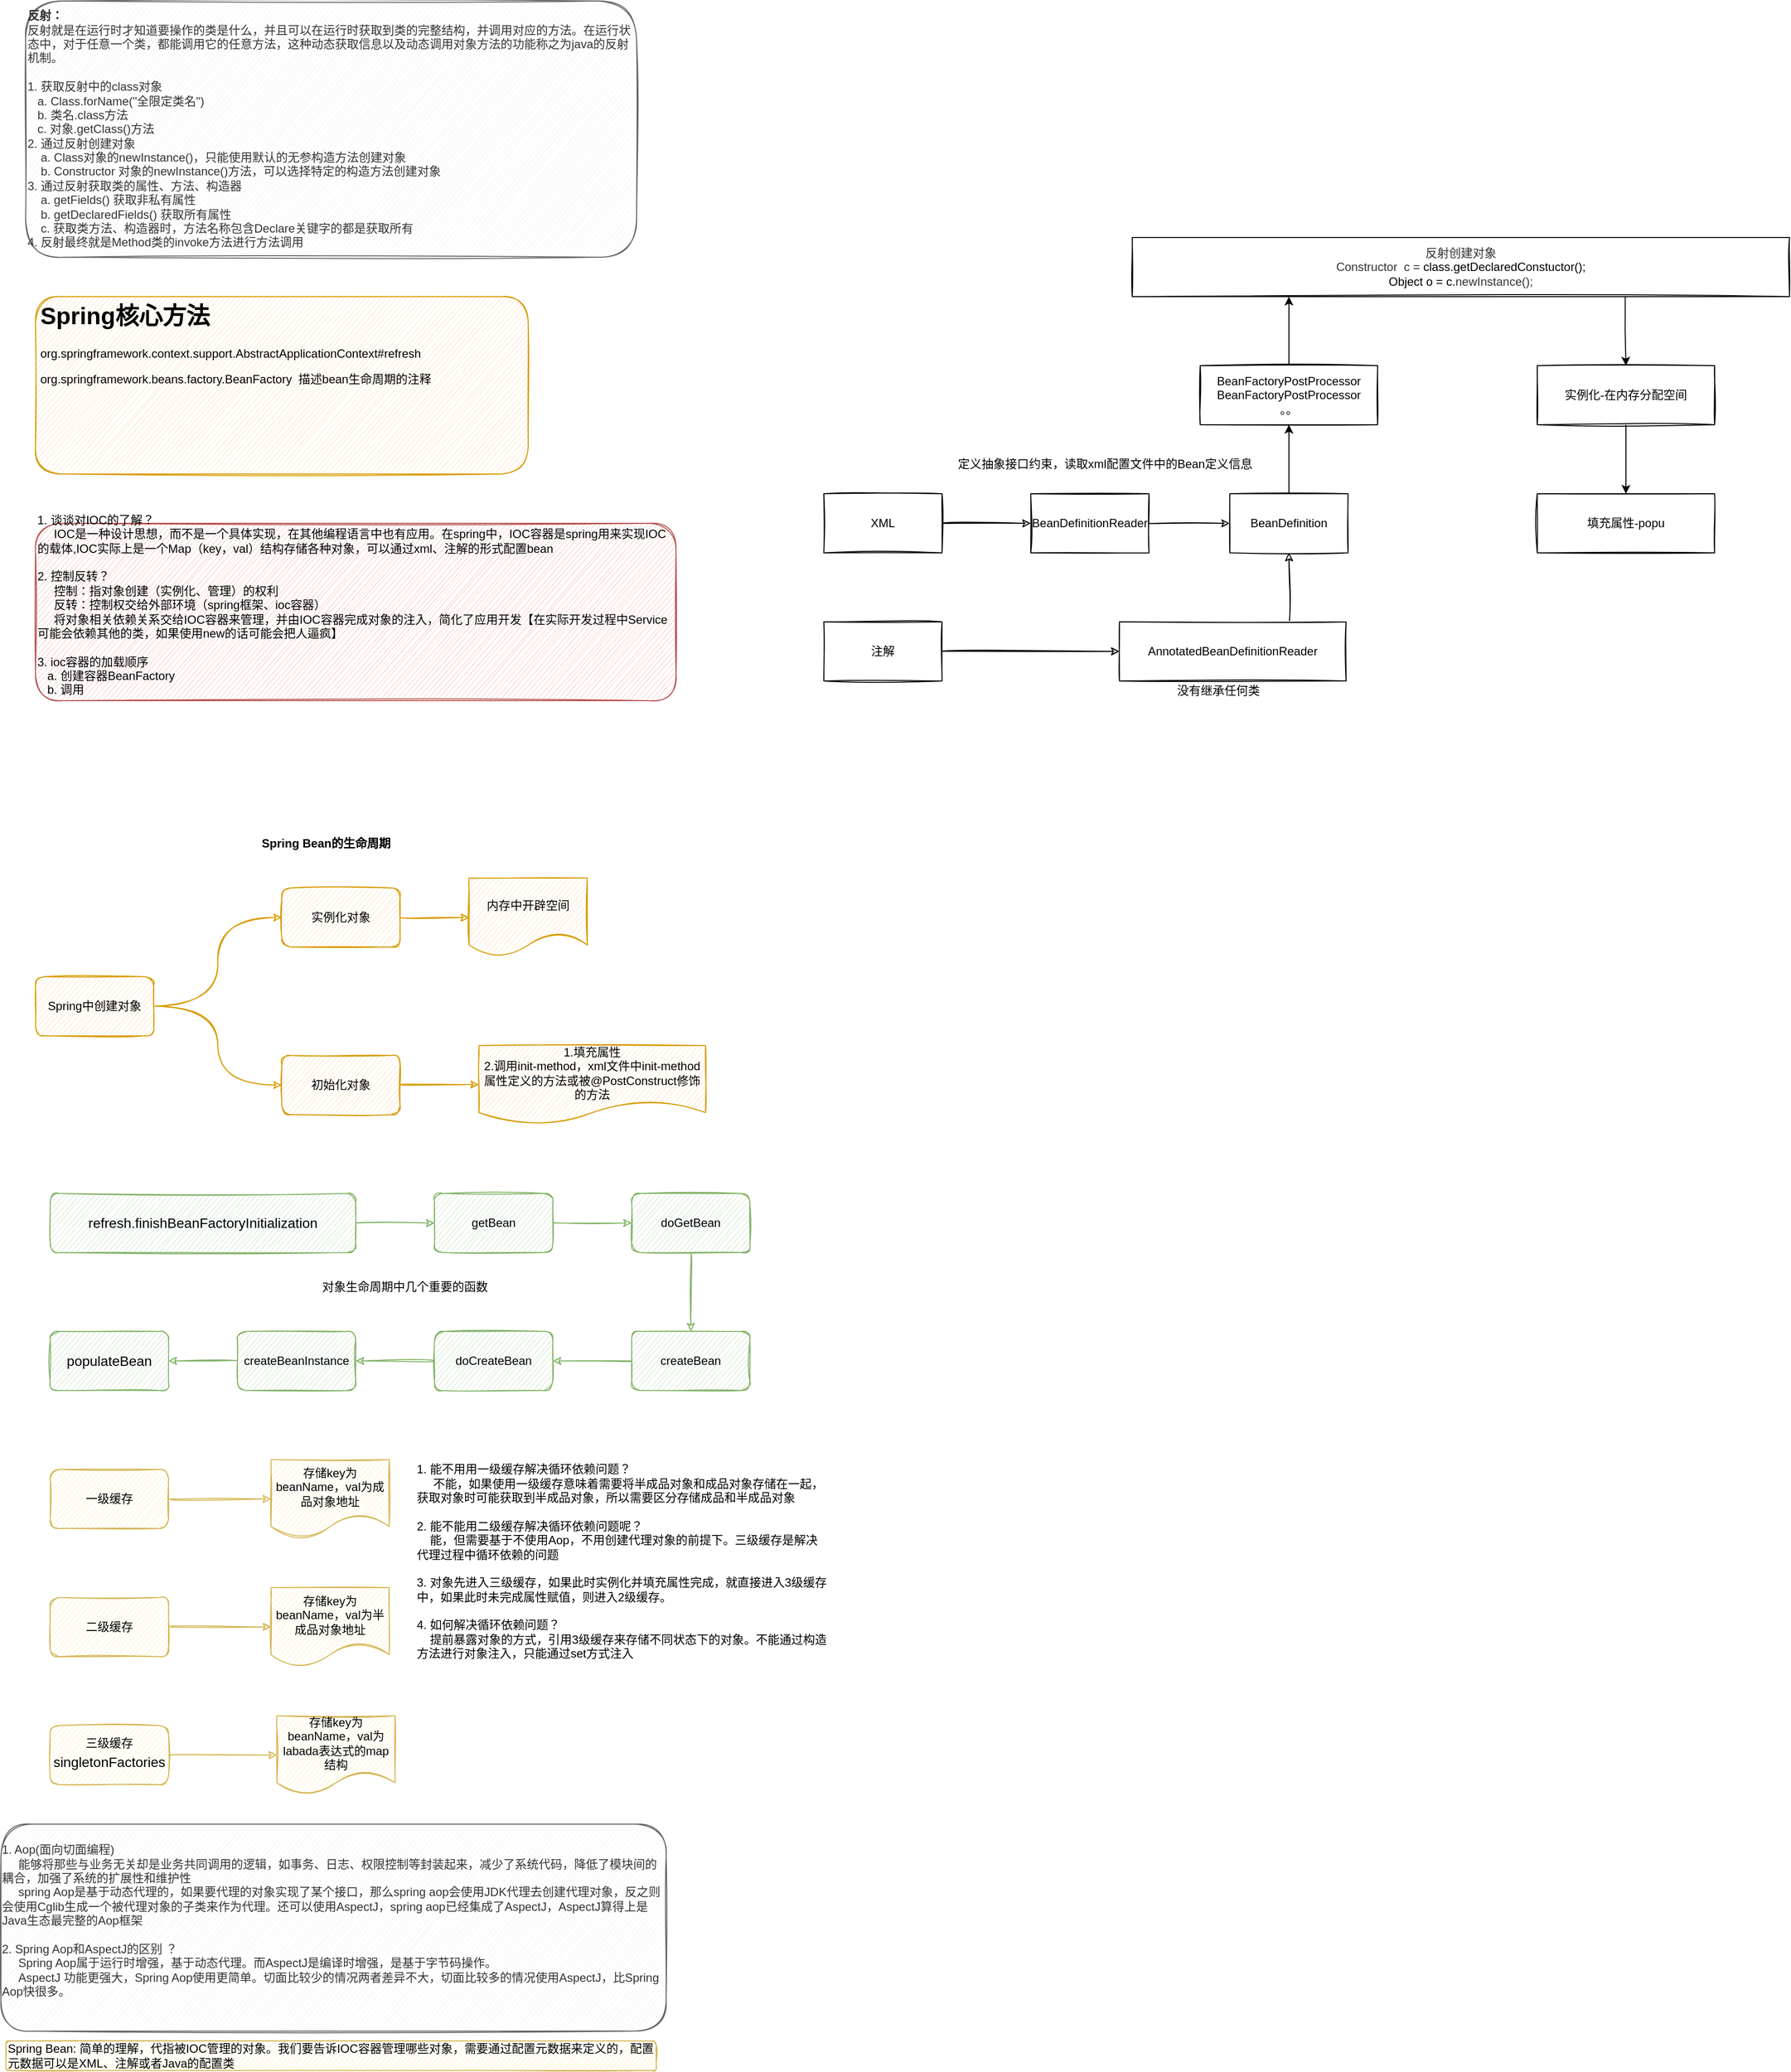 <mxfile version="16.1.0" type="github">
  <diagram id="OU4eNydrIUp-uReHMDS9" name="第 1 页">
    <mxGraphModel dx="1022" dy="1571" grid="1" gridSize="10" guides="1" tooltips="1" connect="1" arrows="1" fold="1" page="1" pageScale="1" pageWidth="827" pageHeight="1169" math="0" shadow="0">
      <root>
        <mxCell id="0" />
        <mxCell id="1" parent="0" />
        <mxCell id="L3zEdKHz1LLwuw3hhf_Q-4" style="edgeStyle=orthogonalEdgeStyle;rounded=1;orthogonalLoop=1;jettySize=auto;html=1;exitX=1;exitY=0.5;exitDx=0;exitDy=0;entryX=0;entryY=0.5;entryDx=0;entryDy=0;fillColor=#ffe6cc;strokeColor=#d79b00;sketch=1;curved=1;" parent="1" source="L3zEdKHz1LLwuw3hhf_Q-1" target="L3zEdKHz1LLwuw3hhf_Q-2" edge="1">
          <mxGeometry relative="1" as="geometry" />
        </mxCell>
        <mxCell id="L3zEdKHz1LLwuw3hhf_Q-5" style="edgeStyle=orthogonalEdgeStyle;rounded=1;orthogonalLoop=1;jettySize=auto;html=1;exitX=1;exitY=0.5;exitDx=0;exitDy=0;entryX=0;entryY=0.5;entryDx=0;entryDy=0;fillColor=#ffe6cc;strokeColor=#d79b00;sketch=1;curved=1;" parent="1" source="L3zEdKHz1LLwuw3hhf_Q-1" target="L3zEdKHz1LLwuw3hhf_Q-3" edge="1">
          <mxGeometry relative="1" as="geometry" />
        </mxCell>
        <mxCell id="L3zEdKHz1LLwuw3hhf_Q-1" value="Spring中创建对象" style="rounded=1;whiteSpace=wrap;html=1;fillColor=#ffe6cc;strokeColor=#d79b00;sketch=1;" parent="1" vertex="1">
          <mxGeometry x="70" y="690" width="120" height="60" as="geometry" />
        </mxCell>
        <mxCell id="L3zEdKHz1LLwuw3hhf_Q-11" style="edgeStyle=orthogonalEdgeStyle;rounded=1;orthogonalLoop=1;jettySize=auto;html=1;exitX=1;exitY=0.5;exitDx=0;exitDy=0;entryX=0;entryY=0.5;entryDx=0;entryDy=0;fillColor=#ffe6cc;strokeColor=#d79b00;sketch=1;curved=1;" parent="1" source="L3zEdKHz1LLwuw3hhf_Q-2" target="L3zEdKHz1LLwuw3hhf_Q-8" edge="1">
          <mxGeometry relative="1" as="geometry" />
        </mxCell>
        <mxCell id="L3zEdKHz1LLwuw3hhf_Q-2" value="实例化对象" style="rounded=1;whiteSpace=wrap;html=1;fillColor=#ffe6cc;strokeColor=#d79b00;sketch=1;" parent="1" vertex="1">
          <mxGeometry x="320" y="600" width="120" height="60" as="geometry" />
        </mxCell>
        <mxCell id="L3zEdKHz1LLwuw3hhf_Q-10" style="edgeStyle=orthogonalEdgeStyle;rounded=1;orthogonalLoop=1;jettySize=auto;html=1;exitX=1;exitY=0.5;exitDx=0;exitDy=0;entryX=0;entryY=0.5;entryDx=0;entryDy=0;fillColor=#ffe6cc;strokeColor=#d79b00;sketch=1;curved=1;" parent="1" edge="1">
          <mxGeometry relative="1" as="geometry">
            <mxPoint x="440" y="799.5" as="sourcePoint" />
            <mxPoint x="520" y="799.5" as="targetPoint" />
          </mxGeometry>
        </mxCell>
        <mxCell id="L3zEdKHz1LLwuw3hhf_Q-3" value="初始化对象" style="rounded=1;whiteSpace=wrap;html=1;fillColor=#ffe6cc;strokeColor=#d79b00;sketch=1;" parent="1" vertex="1">
          <mxGeometry x="320" y="770" width="120" height="60" as="geometry" />
        </mxCell>
        <mxCell id="L3zEdKHz1LLwuw3hhf_Q-8" value="内存中开辟空间" style="shape=document;whiteSpace=wrap;html=1;boundedLbl=1;fillColor=#ffe6cc;strokeColor=#d79b00;sketch=1;rounded=1;" parent="1" vertex="1">
          <mxGeometry x="510" y="590" width="120" height="80" as="geometry" />
        </mxCell>
        <mxCell id="L3zEdKHz1LLwuw3hhf_Q-9" value="1.填充属性&lt;br&gt;2.调用init-method，xml文件中init-method属性定义的方法或被@PostConstruct修饰的方法" style="shape=document;whiteSpace=wrap;html=1;boundedLbl=1;fillColor=#ffe6cc;strokeColor=#d79b00;sketch=1;rounded=1;" parent="1" vertex="1">
          <mxGeometry x="520" y="760" width="230" height="80" as="geometry" />
        </mxCell>
        <mxCell id="L3zEdKHz1LLwuw3hhf_Q-12" value="&lt;h1&gt;Spring核心方法&lt;/h1&gt;&lt;p&gt;org.springframework.context.support.AbstractApplicationContext#refresh&lt;/p&gt;&lt;p&gt;org.springframework.beans.factory.BeanFactory&amp;nbsp; 描述bean生命周期的注释&lt;/p&gt;&lt;p&gt;&lt;br&gt;&lt;/p&gt;" style="text;html=1;strokeColor=#d79b00;fillColor=#ffe6cc;spacing=5;spacingTop=-20;whiteSpace=wrap;overflow=hidden;rounded=1;sketch=1;" parent="1" vertex="1">
          <mxGeometry x="70" width="500" height="180" as="geometry" />
        </mxCell>
        <mxCell id="L3zEdKHz1LLwuw3hhf_Q-15" style="edgeStyle=orthogonalEdgeStyle;rounded=1;orthogonalLoop=1;jettySize=auto;html=1;exitX=1;exitY=0.5;exitDx=0;exitDy=0;fillColor=#d5e8d4;strokeColor=#82b366;sketch=1;curved=1;" parent="1" source="L3zEdKHz1LLwuw3hhf_Q-13" target="L3zEdKHz1LLwuw3hhf_Q-14" edge="1">
          <mxGeometry relative="1" as="geometry" />
        </mxCell>
        <mxCell id="L3zEdKHz1LLwuw3hhf_Q-13" value="&lt;div style=&quot;text-align: left ; line-height: 1.75 ; font-size: 14px&quot;&gt;refresh.&lt;span&gt;finishBeanFactoryInitialization&lt;/span&gt;&lt;/div&gt;" style="rounded=1;whiteSpace=wrap;html=1;fillColor=#d5e8d4;strokeColor=#82b366;sketch=1;" parent="1" vertex="1">
          <mxGeometry x="85" y="910" width="310" height="60" as="geometry" />
        </mxCell>
        <mxCell id="L3zEdKHz1LLwuw3hhf_Q-17" style="edgeStyle=orthogonalEdgeStyle;rounded=1;orthogonalLoop=1;jettySize=auto;html=1;exitX=1;exitY=0.5;exitDx=0;exitDy=0;entryX=0;entryY=0.5;entryDx=0;entryDy=0;fillColor=#d5e8d4;strokeColor=#82b366;sketch=1;curved=1;" parent="1" source="L3zEdKHz1LLwuw3hhf_Q-14" target="L3zEdKHz1LLwuw3hhf_Q-16" edge="1">
          <mxGeometry relative="1" as="geometry" />
        </mxCell>
        <mxCell id="L3zEdKHz1LLwuw3hhf_Q-14" value="getBean" style="rounded=1;whiteSpace=wrap;html=1;fillColor=#d5e8d4;strokeColor=#82b366;sketch=1;" parent="1" vertex="1">
          <mxGeometry x="475" y="910" width="120" height="60" as="geometry" />
        </mxCell>
        <mxCell id="L3zEdKHz1LLwuw3hhf_Q-19" style="edgeStyle=orthogonalEdgeStyle;rounded=1;orthogonalLoop=1;jettySize=auto;html=1;exitX=0.5;exitY=1;exitDx=0;exitDy=0;entryX=0.5;entryY=0;entryDx=0;entryDy=0;fillColor=#d5e8d4;strokeColor=#82b366;sketch=1;curved=1;" parent="1" source="L3zEdKHz1LLwuw3hhf_Q-16" target="L3zEdKHz1LLwuw3hhf_Q-18" edge="1">
          <mxGeometry relative="1" as="geometry" />
        </mxCell>
        <mxCell id="L3zEdKHz1LLwuw3hhf_Q-16" value="doGetBean" style="rounded=1;whiteSpace=wrap;html=1;fillColor=#d5e8d4;strokeColor=#82b366;sketch=1;" parent="1" vertex="1">
          <mxGeometry x="675" y="910" width="120" height="60" as="geometry" />
        </mxCell>
        <mxCell id="L3zEdKHz1LLwuw3hhf_Q-25" style="edgeStyle=orthogonalEdgeStyle;rounded=1;orthogonalLoop=1;jettySize=auto;html=1;exitX=0;exitY=0.5;exitDx=0;exitDy=0;entryX=1;entryY=0.5;entryDx=0;entryDy=0;fillColor=#d5e8d4;strokeColor=#82b366;sketch=1;curved=1;" parent="1" source="L3zEdKHz1LLwuw3hhf_Q-18" target="L3zEdKHz1LLwuw3hhf_Q-20" edge="1">
          <mxGeometry relative="1" as="geometry" />
        </mxCell>
        <mxCell id="L3zEdKHz1LLwuw3hhf_Q-18" value="createBean" style="rounded=1;whiteSpace=wrap;html=1;fillColor=#d5e8d4;strokeColor=#82b366;sketch=1;" parent="1" vertex="1">
          <mxGeometry x="675" y="1050" width="120" height="60" as="geometry" />
        </mxCell>
        <mxCell id="L3zEdKHz1LLwuw3hhf_Q-24" style="edgeStyle=orthogonalEdgeStyle;rounded=1;orthogonalLoop=1;jettySize=auto;html=1;exitX=0;exitY=0.5;exitDx=0;exitDy=0;entryX=1;entryY=0.5;entryDx=0;entryDy=0;fillColor=#d5e8d4;strokeColor=#82b366;sketch=1;curved=1;" parent="1" source="L3zEdKHz1LLwuw3hhf_Q-20" target="L3zEdKHz1LLwuw3hhf_Q-23" edge="1">
          <mxGeometry relative="1" as="geometry" />
        </mxCell>
        <mxCell id="L3zEdKHz1LLwuw3hhf_Q-20" value="doCreateBean" style="rounded=1;whiteSpace=wrap;html=1;fillColor=#d5e8d4;strokeColor=#82b366;sketch=1;" parent="1" vertex="1">
          <mxGeometry x="475" y="1050" width="120" height="60" as="geometry" />
        </mxCell>
        <mxCell id="L3zEdKHz1LLwuw3hhf_Q-27" value="" style="edgeStyle=orthogonalEdgeStyle;rounded=1;orthogonalLoop=1;jettySize=auto;html=1;fillColor=#d5e8d4;strokeColor=#82b366;sketch=1;curved=1;" parent="1" source="L3zEdKHz1LLwuw3hhf_Q-23" target="L3zEdKHz1LLwuw3hhf_Q-26" edge="1">
          <mxGeometry relative="1" as="geometry" />
        </mxCell>
        <mxCell id="L3zEdKHz1LLwuw3hhf_Q-23" value="createBeanInstance" style="rounded=1;whiteSpace=wrap;html=1;fillColor=#d5e8d4;strokeColor=#82b366;sketch=1;" parent="1" vertex="1">
          <mxGeometry x="275" y="1050" width="120" height="60" as="geometry" />
        </mxCell>
        <mxCell id="L3zEdKHz1LLwuw3hhf_Q-26" value="&lt;div style=&quot;text-align: left ; line-height: 1.75 ; font-size: 14px&quot;&gt;populateBean&lt;/div&gt;" style="rounded=1;whiteSpace=wrap;html=1;fillColor=#d5e8d4;strokeColor=#82b366;sketch=1;" parent="1" vertex="1">
          <mxGeometry x="85" y="1050" width="120" height="60" as="geometry" />
        </mxCell>
        <mxCell id="L3zEdKHz1LLwuw3hhf_Q-36" style="edgeStyle=orthogonalEdgeStyle;rounded=1;orthogonalLoop=1;jettySize=auto;html=1;exitX=1;exitY=0.5;exitDx=0;exitDy=0;entryX=0;entryY=0.5;entryDx=0;entryDy=0;fillColor=#fff2cc;strokeColor=#d6b656;sketch=1;curved=1;" parent="1" source="L3zEdKHz1LLwuw3hhf_Q-28" target="L3zEdKHz1LLwuw3hhf_Q-35" edge="1">
          <mxGeometry relative="1" as="geometry" />
        </mxCell>
        <mxCell id="L3zEdKHz1LLwuw3hhf_Q-28" value="一级缓存" style="rounded=1;whiteSpace=wrap;html=1;fillColor=#fff2cc;strokeColor=#d6b656;sketch=1;" parent="1" vertex="1">
          <mxGeometry x="85" y="1190" width="120" height="60" as="geometry" />
        </mxCell>
        <mxCell id="L3zEdKHz1LLwuw3hhf_Q-34" style="edgeStyle=orthogonalEdgeStyle;rounded=1;orthogonalLoop=1;jettySize=auto;html=1;exitX=1;exitY=0.5;exitDx=0;exitDy=0;entryX=0;entryY=0.5;entryDx=0;entryDy=0;fillColor=#fff2cc;strokeColor=#d6b656;sketch=1;curved=1;" parent="1" source="L3zEdKHz1LLwuw3hhf_Q-29" target="L3zEdKHz1LLwuw3hhf_Q-33" edge="1">
          <mxGeometry relative="1" as="geometry" />
        </mxCell>
        <mxCell id="L3zEdKHz1LLwuw3hhf_Q-29" value="二级缓存" style="rounded=1;whiteSpace=wrap;html=1;fillColor=#fff2cc;strokeColor=#d6b656;sketch=1;" parent="1" vertex="1">
          <mxGeometry x="85" y="1320" width="120" height="60" as="geometry" />
        </mxCell>
        <mxCell id="L3zEdKHz1LLwuw3hhf_Q-32" style="edgeStyle=orthogonalEdgeStyle;rounded=1;orthogonalLoop=1;jettySize=auto;html=1;exitX=1;exitY=0.5;exitDx=0;exitDy=0;entryX=0;entryY=0.5;entryDx=0;entryDy=0;fillColor=#fff2cc;strokeColor=#d6b656;sketch=1;curved=1;" parent="1" source="L3zEdKHz1LLwuw3hhf_Q-30" target="L3zEdKHz1LLwuw3hhf_Q-31" edge="1">
          <mxGeometry relative="1" as="geometry" />
        </mxCell>
        <mxCell id="L3zEdKHz1LLwuw3hhf_Q-30" value="三级缓存&lt;br&gt;&lt;div style=&quot;text-align: left ; line-height: 1.75 ; font-size: 14px&quot;&gt;singletonFactories&lt;/div&gt;" style="rounded=1;whiteSpace=wrap;html=1;fillColor=#fff2cc;strokeColor=#d6b656;sketch=1;" parent="1" vertex="1">
          <mxGeometry x="85" y="1450" width="120" height="60" as="geometry" />
        </mxCell>
        <mxCell id="L3zEdKHz1LLwuw3hhf_Q-31" value="存储key为beanName，val为labada表达式的map结构" style="shape=document;whiteSpace=wrap;html=1;boundedLbl=1;fillColor=#fff2cc;strokeColor=#d6b656;sketch=1;rounded=1;" parent="1" vertex="1">
          <mxGeometry x="315" y="1440" width="120" height="80" as="geometry" />
        </mxCell>
        <mxCell id="L3zEdKHz1LLwuw3hhf_Q-33" value="存储key为beanName，val为半成品对象地址" style="shape=document;whiteSpace=wrap;html=1;boundedLbl=1;fillColor=#fff2cc;strokeColor=#d6b656;sketch=1;rounded=1;" parent="1" vertex="1">
          <mxGeometry x="309" y="1310" width="120" height="80" as="geometry" />
        </mxCell>
        <mxCell id="L3zEdKHz1LLwuw3hhf_Q-35" value="存储key为beanName，val为成品对象地址" style="shape=document;whiteSpace=wrap;html=1;boundedLbl=1;fillColor=#fff2cc;strokeColor=#d6b656;sketch=1;rounded=1;" parent="1" vertex="1">
          <mxGeometry x="309" y="1180" width="120" height="80" as="geometry" />
        </mxCell>
        <mxCell id="L3zEdKHz1LLwuw3hhf_Q-38" value="1. 能不用用一级缓存解决循环依赖问题？&lt;br&gt;&amp;nbsp; &amp;nbsp; &amp;nbsp;不能，如果使用一级缓存意味着需要将半成品对象和成品对象存储在一起，获取对象时可能获取到半成品对象，所以需要区分存储成品和半成品对象&lt;br&gt;&lt;br&gt;2. 能不能用二级缓存解决循环依赖问题呢？&lt;br&gt;&amp;nbsp; &amp;nbsp; 能，但需要基于不使用Aop，不用创建代理对象的前提下。三级缓存是解决代理过程中循环依赖的问题&lt;br&gt;&lt;br&gt;3. 对象先进入三级缓存，如果此时实例化并填充属性完成，就直接进入3级缓存中，如果此时未完成属性赋值，则进入2级缓存。&lt;br&gt;&lt;br&gt;4. 如何解决循环依赖问题？&lt;br&gt;&amp;nbsp; &amp;nbsp; 提前暴露对象的方式，引用3级缓存来存储不同状态下的对象。不能通过构造方法进行对象注入，只能通过set方式注入&lt;br&gt;&lt;br&gt;&lt;br&gt;&lt;br&gt;" style="text;html=1;strokeColor=none;fillColor=none;align=left;verticalAlign=middle;whiteSpace=wrap;rounded=1;sketch=1;" parent="1" vertex="1">
          <mxGeometry x="455" y="1180" width="420" height="250" as="geometry" />
        </mxCell>
        <mxCell id="L3zEdKHz1LLwuw3hhf_Q-39" value="对象生命周期中几个重要的函数" style="text;html=1;strokeColor=none;fillColor=none;align=center;verticalAlign=middle;whiteSpace=wrap;rounded=1;sketch=1;" parent="1" vertex="1">
          <mxGeometry x="355" y="990" width="180" height="30" as="geometry" />
        </mxCell>
        <mxCell id="L3zEdKHz1LLwuw3hhf_Q-41" value="&lt;div style=&quot;text-align: left&quot;&gt;&lt;span&gt;1. Aop(面向切面编程)&lt;/span&gt;&lt;/div&gt;&lt;div style=&quot;text-align: left&quot;&gt;&amp;nbsp; &amp;nbsp; &amp;nbsp;能够将那些与业务无关却是业务共同调用的逻辑，如事务、日志、权限控制等封装起来，减少了系统代码，降低了模块间的耦合，加强了系统的扩展性和维护性&lt;/div&gt;&lt;div style=&quot;text-align: left&quot;&gt;&amp;nbsp; &amp;nbsp; &amp;nbsp;spring Aop是基于动态代理的，如果要代理的对象实现了某个接口，那么spring aop会使用JDK代理去创建代理对象，反之则会使用Cglib生成一个被代理对象的子类来作为代理。还可以使用AspectJ，spring aop已经集成了AspectJ，AspectJ算得上是Java生态最完整的Aop框架&lt;/div&gt;&lt;div style=&quot;text-align: left&quot;&gt;&lt;br&gt;&lt;/div&gt;&lt;div style=&quot;text-align: left&quot;&gt;2. Spring Aop和AspectJ的区别 ？&lt;/div&gt;&lt;div style=&quot;text-align: left&quot;&gt;&amp;nbsp; &amp;nbsp; &amp;nbsp;Spring Aop属于运行时增强，基于动态代理。而AspectJ是编译时增强，是基于字节码操作。&lt;/div&gt;&lt;div style=&quot;text-align: left&quot;&gt;&amp;nbsp; &amp;nbsp; &amp;nbsp;AspectJ 功能更强大，Spring Aop使用更简单。切面比较少的情况两者差异不大，切面比较多的情况使用AspectJ，比Spring Aop快很多。&lt;/div&gt;&lt;div style=&quot;text-align: left&quot;&gt;&lt;br&gt;&lt;/div&gt;" style="text;html=1;strokeColor=#666666;fillColor=#f5f5f5;align=center;verticalAlign=middle;whiteSpace=wrap;rounded=1;fontColor=#333333;sketch=1;" parent="1" vertex="1">
          <mxGeometry x="35" y="1550" width="675" height="210" as="geometry" />
        </mxCell>
        <mxCell id="L3zEdKHz1LLwuw3hhf_Q-42" value="Spring Bean: 简单的理解，代指被IOC管理的对象。我们要告诉IOC容器管理哪些对象，需要通过配置元数据来定义的，配置元数据可以是XML、注解或者Java的配置类" style="text;html=1;strokeColor=#d6b656;fillColor=#fff2cc;align=left;verticalAlign=middle;whiteSpace=wrap;rounded=1;sketch=1;" parent="1" vertex="1">
          <mxGeometry x="40" y="1770" width="660" height="30" as="geometry" />
        </mxCell>
        <mxCell id="L3zEdKHz1LLwuw3hhf_Q-43" value="&lt;b&gt;反射：&lt;/b&gt;&lt;br&gt;反射就是在运行时才知道要操作的类是什么，并且可以在运行时获取到类的完整结构，并调用对应的方法。在运行状态中，对于任意一个类，都能调用它的任意方法，这种动态获取信息以及动态调用对象方法的功能称之为java的反射机制。&lt;br&gt;&lt;br&gt;1. 获取反射中的class对象&lt;br&gt;&amp;nbsp; &amp;nbsp;a. Class.forName(&quot;全限定类名&quot;)&lt;br&gt;&amp;nbsp; &amp;nbsp;b. 类名.class方法&lt;br&gt;&amp;nbsp; &amp;nbsp;c. 对象.getClass()方法&lt;br&gt;2. 通过反射创建对象&lt;br&gt;&amp;nbsp; &amp;nbsp; a. Class对象的newInstance()，只能使用默认的无参构造方法创建对象&lt;br&gt;&amp;nbsp; &amp;nbsp; b. Constructor 对象的newInstance()方法，可以选择特定的构造方法创建对象&lt;br&gt;3. 通过反射获取类的属性、方法、构造器&lt;br&gt;&amp;nbsp; &amp;nbsp; a. getFields() 获取非私有属性&lt;br&gt;&amp;nbsp; &amp;nbsp; b. getDeclaredFields() 获取所有属性&lt;br&gt;&lt;div style=&quot;text-indent: 0px&quot;&gt;&lt;span style=&quot;text-indent: 32px&quot;&gt;&amp;nbsp; &amp;nbsp; c. 获取类方法、构造器时，方法名称包含Declare关键字的都是获取所有&lt;/span&gt;&lt;/div&gt;&lt;div style=&quot;text-indent: 0px&quot;&gt;&lt;span style=&quot;text-indent: 32px&quot;&gt;4. 反射最终就是Method类的invoke方法进行方法调用&lt;/span&gt;&lt;/div&gt;" style="text;html=1;strokeColor=#666666;fillColor=#f5f5f5;align=left;verticalAlign=middle;whiteSpace=wrap;rounded=1;fontColor=#333333;sketch=1;" parent="1" vertex="1">
          <mxGeometry x="60" y="-300" width="620" height="260" as="geometry" />
        </mxCell>
        <mxCell id="L3zEdKHz1LLwuw3hhf_Q-44" value="&lt;b&gt;Spring Bean的生命周期&lt;/b&gt;" style="text;html=1;strokeColor=none;fillColor=none;align=center;verticalAlign=middle;whiteSpace=wrap;rounded=0;sketch=1;" parent="1" vertex="1">
          <mxGeometry x="287" y="540" width="156" height="30" as="geometry" />
        </mxCell>
        <mxCell id="L3zEdKHz1LLwuw3hhf_Q-45" value="1. 谈谈对IOC的了解？&lt;br&gt;&amp;nbsp; &amp;nbsp; &amp;nbsp;IOC是一种设计思想，而不是一个具体实现，在其他编程语言中也有应用。在spring中，IOC容器是spring用来实现IOC的载体,IOC实际上是一个Map（key，val）结构存储各种对象，可以通过xml、注解的形式配置bean&lt;br&gt;&lt;br&gt;2. 控制反转？&lt;br&gt;&amp;nbsp; &amp;nbsp; &amp;nbsp;控制：指对象创建（实例化、管理）的权利&lt;br&gt;&lt;div&gt;&lt;span&gt;&amp;nbsp; &amp;nbsp; &amp;nbsp;反转：控制权交给外部环境（spring框架、ioc容器）&lt;/span&gt;&lt;/div&gt;&lt;div&gt;&lt;span&gt;&amp;nbsp; &amp;nbsp; &amp;nbsp;将对象相关依赖关系交给IOC容器来管理，并由IOC容器完成对象的注入，简化了应用开发【在实际开发过程中Service可能会依赖其他的类，如果使用new的话可能会把人逼疯】&lt;/span&gt;&lt;/div&gt;&lt;div&gt;&lt;span&gt;&lt;br&gt;&lt;/span&gt;&lt;/div&gt;&lt;div&gt;&lt;span&gt;3. ioc容器的加载顺序&lt;/span&gt;&lt;/div&gt;&lt;div&gt;&lt;span&gt;&amp;nbsp; &amp;nbsp;a. 创建容器BeanFactory&lt;/span&gt;&lt;/div&gt;&lt;div&gt;&lt;span&gt;&amp;nbsp; &amp;nbsp;b. 调用&lt;/span&gt;&lt;/div&gt;&lt;div&gt;&lt;br&gt;&lt;/div&gt;" style="text;html=1;strokeColor=#b85450;fillColor=#f8cecc;align=left;verticalAlign=middle;whiteSpace=wrap;rounded=1;sketch=1;" parent="1" vertex="1">
          <mxGeometry x="70" y="230" width="650" height="180" as="geometry" />
        </mxCell>
        <mxCell id="L3zEdKHz1LLwuw3hhf_Q-49" style="edgeStyle=orthogonalEdgeStyle;curved=1;rounded=1;sketch=1;orthogonalLoop=1;jettySize=auto;html=1;exitX=1;exitY=0.5;exitDx=0;exitDy=0;" parent="1" source="L3zEdKHz1LLwuw3hhf_Q-46" target="L3zEdKHz1LLwuw3hhf_Q-48" edge="1">
          <mxGeometry relative="1" as="geometry" />
        </mxCell>
        <mxCell id="L3zEdKHz1LLwuw3hhf_Q-46" value="XML" style="rounded=0;whiteSpace=wrap;html=1;sketch=1;" parent="1" vertex="1">
          <mxGeometry x="870" y="200" width="120" height="60" as="geometry" />
        </mxCell>
        <mxCell id="L3zEdKHz1LLwuw3hhf_Q-53" style="edgeStyle=orthogonalEdgeStyle;curved=1;rounded=1;sketch=1;orthogonalLoop=1;jettySize=auto;html=1;exitX=1;exitY=0.5;exitDx=0;exitDy=0;entryX=0;entryY=0.5;entryDx=0;entryDy=0;" parent="1" source="L3zEdKHz1LLwuw3hhf_Q-48" target="L3zEdKHz1LLwuw3hhf_Q-52" edge="1">
          <mxGeometry relative="1" as="geometry" />
        </mxCell>
        <mxCell id="L3zEdKHz1LLwuw3hhf_Q-48" value="BeanDefinitionReader" style="rounded=0;whiteSpace=wrap;html=1;sketch=1;" parent="1" vertex="1">
          <mxGeometry x="1080" y="200" width="120" height="60" as="geometry" />
        </mxCell>
        <mxCell id="eozcmu_ptg-O8CIN7OkU-4" style="edgeStyle=orthogonalEdgeStyle;rounded=0;orthogonalLoop=1;jettySize=auto;html=1;exitX=0.5;exitY=0;exitDx=0;exitDy=0;entryX=0.5;entryY=1;entryDx=0;entryDy=0;" edge="1" parent="1" source="L3zEdKHz1LLwuw3hhf_Q-52" target="eozcmu_ptg-O8CIN7OkU-1">
          <mxGeometry relative="1" as="geometry" />
        </mxCell>
        <mxCell id="L3zEdKHz1LLwuw3hhf_Q-52" value="BeanDefinition" style="rounded=0;whiteSpace=wrap;html=1;sketch=1;" parent="1" vertex="1">
          <mxGeometry x="1282" y="200" width="120" height="60" as="geometry" />
        </mxCell>
        <mxCell id="L3zEdKHz1LLwuw3hhf_Q-54" value="定义抽象接口约束，读取xml配置文件中的Bean定义信息" style="text;html=1;align=center;verticalAlign=middle;resizable=0;points=[];autosize=1;strokeColor=none;fillColor=none;" parent="1" vertex="1">
          <mxGeometry x="1000" y="160" width="310" height="20" as="geometry" />
        </mxCell>
        <mxCell id="L3zEdKHz1LLwuw3hhf_Q-57" style="edgeStyle=orthogonalEdgeStyle;curved=1;rounded=1;sketch=1;orthogonalLoop=1;jettySize=auto;html=1;exitX=1;exitY=0.5;exitDx=0;exitDy=0;entryX=0;entryY=0.5;entryDx=0;entryDy=0;" parent="1" source="L3zEdKHz1LLwuw3hhf_Q-55" target="L3zEdKHz1LLwuw3hhf_Q-56" edge="1">
          <mxGeometry relative="1" as="geometry" />
        </mxCell>
        <mxCell id="L3zEdKHz1LLwuw3hhf_Q-55" value="注解" style="rounded=0;whiteSpace=wrap;html=1;sketch=1;" parent="1" vertex="1">
          <mxGeometry x="870" y="330" width="120" height="60" as="geometry" />
        </mxCell>
        <mxCell id="L3zEdKHz1LLwuw3hhf_Q-58" style="edgeStyle=orthogonalEdgeStyle;curved=1;rounded=1;sketch=1;orthogonalLoop=1;jettySize=auto;html=1;exitX=0.75;exitY=0;exitDx=0;exitDy=0;entryX=0.5;entryY=1;entryDx=0;entryDy=0;" parent="1" source="L3zEdKHz1LLwuw3hhf_Q-56" target="L3zEdKHz1LLwuw3hhf_Q-52" edge="1">
          <mxGeometry relative="1" as="geometry" />
        </mxCell>
        <mxCell id="L3zEdKHz1LLwuw3hhf_Q-56" value="AnnotatedBeanDefinitionReader" style="rounded=0;whiteSpace=wrap;html=1;sketch=1;" parent="1" vertex="1">
          <mxGeometry x="1170" y="330" width="230" height="60" as="geometry" />
        </mxCell>
        <mxCell id="L3zEdKHz1LLwuw3hhf_Q-59" value="没有继承任何类" style="text;html=1;align=center;verticalAlign=middle;resizable=0;points=[];autosize=1;strokeColor=none;fillColor=none;" parent="1" vertex="1">
          <mxGeometry x="1220" y="390" width="100" height="20" as="geometry" />
        </mxCell>
        <mxCell id="eozcmu_ptg-O8CIN7OkU-5" style="edgeStyle=orthogonalEdgeStyle;rounded=0;orthogonalLoop=1;jettySize=auto;html=1;exitX=0.5;exitY=0;exitDx=0;exitDy=0;" edge="1" parent="1" source="eozcmu_ptg-O8CIN7OkU-1">
          <mxGeometry relative="1" as="geometry">
            <mxPoint x="1342" as="targetPoint" />
          </mxGeometry>
        </mxCell>
        <mxCell id="eozcmu_ptg-O8CIN7OkU-1" value="BeanFactoryPostProcessor&lt;br&gt;BeanFactoryPostProcessor&lt;br&gt;。。" style="rounded=0;whiteSpace=wrap;html=1;sketch=1;" vertex="1" parent="1">
          <mxGeometry x="1252" y="70" width="180" height="60" as="geometry" />
        </mxCell>
        <mxCell id="eozcmu_ptg-O8CIN7OkU-8" style="edgeStyle=orthogonalEdgeStyle;rounded=0;orthogonalLoop=1;jettySize=auto;html=1;exitX=0.75;exitY=1;exitDx=0;exitDy=0;entryX=0.5;entryY=0;entryDx=0;entryDy=0;" edge="1" parent="1" source="eozcmu_ptg-O8CIN7OkU-6" target="eozcmu_ptg-O8CIN7OkU-7">
          <mxGeometry relative="1" as="geometry" />
        </mxCell>
        <mxCell id="eozcmu_ptg-O8CIN7OkU-6" value="&lt;span style=&quot;color: rgb(51 , 51 , 51) ; text-align: left&quot;&gt;反射创建对象&lt;br&gt;Constructor&amp;nbsp; c =&amp;nbsp;&lt;/span&gt;class.getDeclaredConstuctor();&lt;br&gt;Object o = c.&lt;span style=&quot;color: rgb(51 , 51 , 51) ; text-align: left&quot;&gt;newInstance();&lt;/span&gt;" style="rounded=0;whiteSpace=wrap;html=1;sketch=1;" vertex="1" parent="1">
          <mxGeometry x="1183" y="-60" width="667" height="60" as="geometry" />
        </mxCell>
        <mxCell id="eozcmu_ptg-O8CIN7OkU-10" style="edgeStyle=orthogonalEdgeStyle;rounded=0;orthogonalLoop=1;jettySize=auto;html=1;exitX=0.5;exitY=1;exitDx=0;exitDy=0;" edge="1" parent="1" source="eozcmu_ptg-O8CIN7OkU-7" target="eozcmu_ptg-O8CIN7OkU-9">
          <mxGeometry relative="1" as="geometry" />
        </mxCell>
        <mxCell id="eozcmu_ptg-O8CIN7OkU-7" value="实例化-在内存分配空间" style="rounded=0;whiteSpace=wrap;html=1;sketch=1;" vertex="1" parent="1">
          <mxGeometry x="1594" y="70" width="180" height="60" as="geometry" />
        </mxCell>
        <mxCell id="eozcmu_ptg-O8CIN7OkU-9" value="填充属性-popu" style="rounded=0;whiteSpace=wrap;html=1;sketch=1;" vertex="1" parent="1">
          <mxGeometry x="1594" y="200" width="180" height="60" as="geometry" />
        </mxCell>
      </root>
    </mxGraphModel>
  </diagram>
</mxfile>
